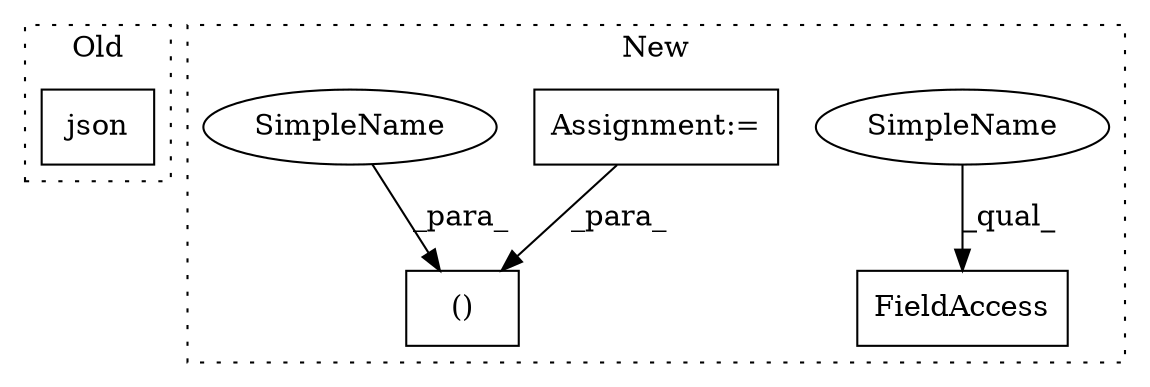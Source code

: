 digraph G {
subgraph cluster0 {
1 [label="json" a="32" s="3289" l="6" shape="box"];
label = "Old";
style="dotted";
}
subgraph cluster1 {
2 [label="()" a="106" s="3343" l="22" shape="box"];
3 [label="FieldAccess" a="22" s="3431" l="13" shape="box"];
4 [label="Assignment:=" a="7" s="3331" l="1" shape="box"];
5 [label="SimpleName" a="42" s="3431" l="8" shape="ellipse"];
6 [label="SimpleName" a="42" s="3357" l="8" shape="ellipse"];
label = "New";
style="dotted";
}
4 -> 2 [label="_para_"];
5 -> 3 [label="_qual_"];
6 -> 2 [label="_para_"];
}